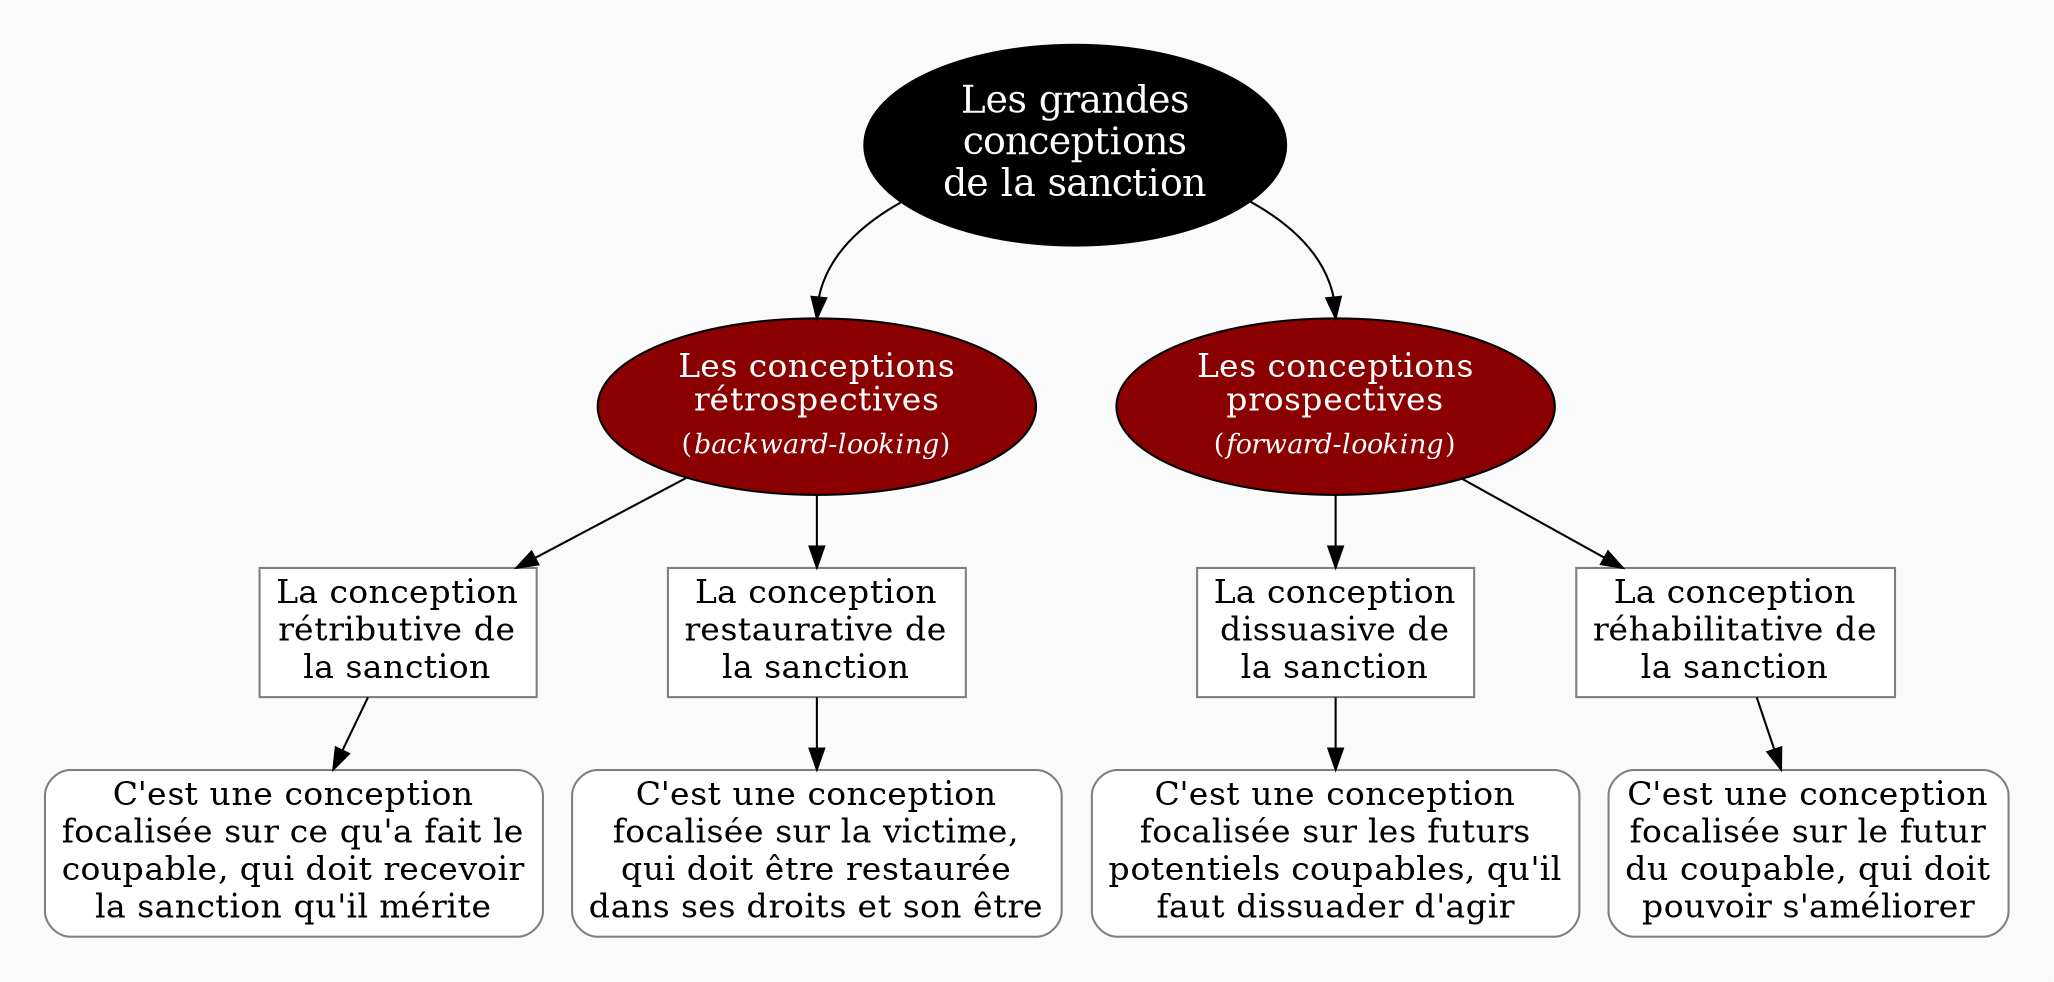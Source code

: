 digraph G {
// Template : diagram
// Usage : cours sur la philosophie politique
//rankdir=LR
splines=true
//splines=curved
bgcolor=grey98
pad=0.3
style=filled
edge[minlen=4]
ranksep=0.1
nodesep=0.2 // valeur à changer ?

// NIVEAU 1
node[style=filled; fillcolor=12 ; fontcolor=white ; fontsize=18]
// a1[label=""]
a1[label="Les grandes
conceptions
de la sanction"]


// NIVEAU 2
node[style=filled;fillcolor=red4;fontcolor=white; fontsize=16]
// b1[label=""]
a1->{
b1[label=<Les conceptions<br/>
rétrospectives<br/>
<font point-size="7"><br/></font>
<font point-size="13">(<i>backward-looking</i>)</font>>]    
b2[label=<Les conceptions<br/>
prospectives<br/>
<font point-size="7"><br/></font>
<font point-size="13">(<i>forward-looking</i>)</font>>]    
}[headport=n]

// NIVEAU 3 (sans intermédiaire)
node [shape=box; style=filled;fillcolor=white;fontcolor=black;color=grey50]
// c1[label=""]
b1->{c1,c2}
c1[label="La conception
rétributive de
la sanction"]
c2[label="La conception
restaurative de
la sanction"]
b2->{c3,c4}
c3[label="La conception
dissuasive de
la sanction"]
c4[label="La conception
réhabilitative de
la sanction"]

// INTERMEDIAIRE AVANT NIVEAU 3
node[style=filled;fillcolor=grey78;shape=oval]
// [arrowhead=none]
// bc1[label=""]

// NIVEAU 3 (avec intermédiaire)
node[style="filled";fillcolor=white;shape=box;color=grey50]
// c1[label=""]

// NIVEAU 4
node[style="filled, rounded";fillcolor=white;shape=box;color=grey50]
// d1[label=""]

c1->d1
d1[label="C'est une conception
focalisée sur ce qu'a fait le
coupable, qui doit recevoir
la sanction qu'il mérite"]

c2->d2
d2[label="C'est une conception
focalisée sur la victime,
qui doit être restaurée
dans ses droits et son être"]

c3->d3
d3[label="C'est une conception
focalisée sur les futurs
potentiels coupables, qu'il
faut dissuader d'agir"]

c4->d4
d4[label="C'est une conception
focalisée sur le futur
du coupable, qui doit
pouvoir s'améliorer"]

// ETIQUETTES EN ROUGE
node[shape=plaintext;fontcolor=firebrick3;fillcolor=grey98]
// e1[label=< <B>= Titre</B><BR /><BR />Contenu<BR /> >]
// e1[label=""]
// ->e1[minlen=1;style=invis]


// Remarques
node[color=blue;shape=box;style=filled;margin=0.07;fontcolor=black;fontsize=13]
edge[color=blue;arrowhead="none";xlabel="";style=dashed]
// r1[label=""]
// {rank=same;->r1}
// {rank=same;r1->[dir=back]}


}

